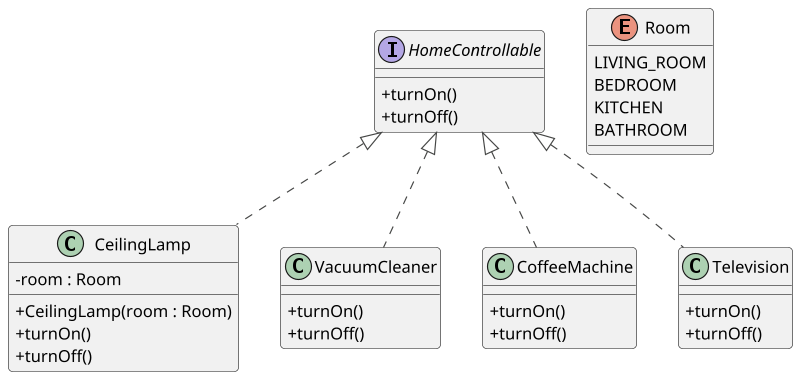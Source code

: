 @startuml
!theme vibrant
scale 800 width
skinparam classAttributeIconSize 0

interface HomeControllable {
    + turnOn()
    + turnOff()
}

enum Room {
    LIVING_ROOM
    BEDROOM
    KITCHEN
    BATHROOM
}

class CeilingLamp implements HomeControllable {
    - room : Room
    + CeilingLamp(room : Room)
    + turnOn()
    + turnOff()
}

class VacuumCleaner implements HomeControllable {
    + turnOn()
    + turnOff()
}

class CoffeeMachine implements HomeControllable {
    + turnOn()
    + turnOff()
}

class Television implements HomeControllable {
    + turnOn()
    + turnOff()
}

@enduml